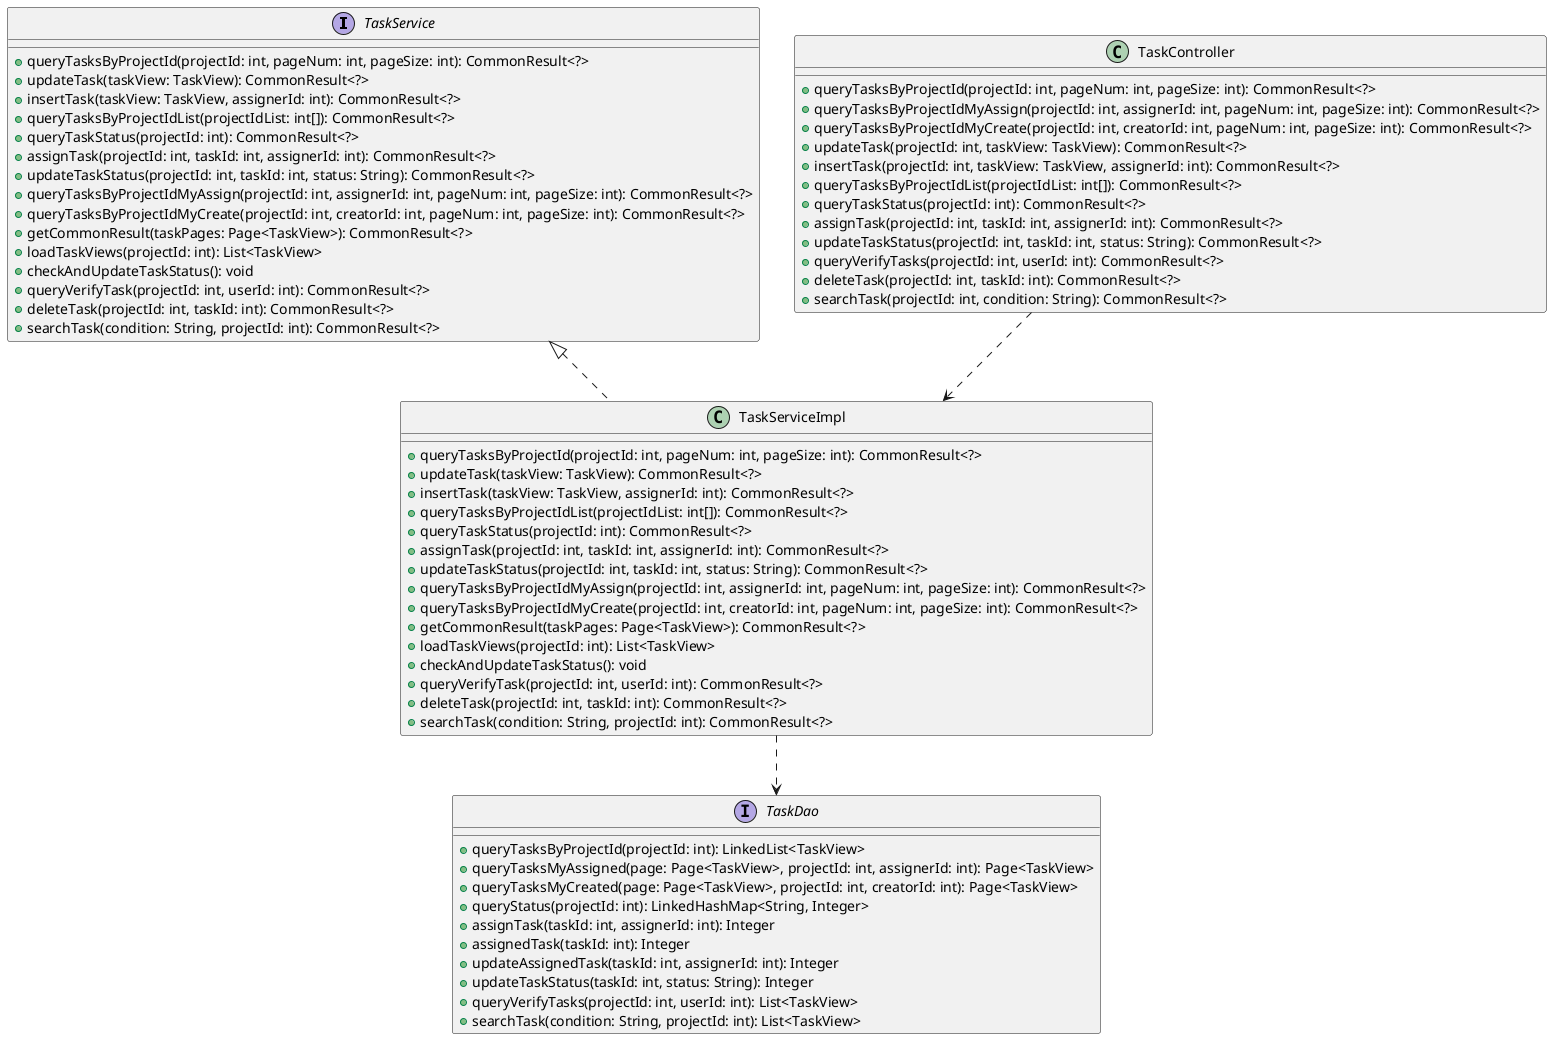 @startuml
'https://plantuml.com/class-diagram

    interface TaskService {
        + queryTasksByProjectId(projectId: int, pageNum: int, pageSize: int): CommonResult<?>
        + updateTask(taskView: TaskView): CommonResult<?>
        + insertTask(taskView: TaskView, assignerId: int): CommonResult<?>
        + queryTasksByProjectIdList(projectIdList: int[]): CommonResult<?>
        + queryTaskStatus(projectId: int): CommonResult<?>
        + assignTask(projectId: int, taskId: int, assignerId: int): CommonResult<?>
        + updateTaskStatus(projectId: int, taskId: int, status: String): CommonResult<?>
        + queryTasksByProjectIdMyAssign(projectId: int, assignerId: int, pageNum: int, pageSize: int): CommonResult<?>
        + queryTasksByProjectIdMyCreate(projectId: int, creatorId: int, pageNum: int, pageSize: int): CommonResult<?>
        + getCommonResult(taskPages: Page<TaskView>): CommonResult<?>
        + loadTaskViews(projectId: int): List<TaskView>
        + checkAndUpdateTaskStatus(): void
        + queryVerifyTask(projectId: int, userId: int): CommonResult<?>
        + deleteTask(projectId: int, taskId: int): CommonResult<?>
        + searchTask(condition: String, projectId: int): CommonResult<?>
    }

    class TaskServiceImpl implements TaskService{
        + queryTasksByProjectId(projectId: int, pageNum: int, pageSize: int): CommonResult<?>
        + updateTask(taskView: TaskView): CommonResult<?>
        + insertTask(taskView: TaskView, assignerId: int): CommonResult<?>
        + queryTasksByProjectIdList(projectIdList: int[]): CommonResult<?>
        + queryTaskStatus(projectId: int): CommonResult<?>
        + assignTask(projectId: int, taskId: int, assignerId: int): CommonResult<?>
        + updateTaskStatus(projectId: int, taskId: int, status: String): CommonResult<?>
        + queryTasksByProjectIdMyAssign(projectId: int, assignerId: int, pageNum: int, pageSize: int): CommonResult<?>
        + queryTasksByProjectIdMyCreate(projectId: int, creatorId: int, pageNum: int, pageSize: int): CommonResult<?>
        + getCommonResult(taskPages: Page<TaskView>): CommonResult<?>
        + loadTaskViews(projectId: int): List<TaskView>
        + checkAndUpdateTaskStatus(): void
        + queryVerifyTask(projectId: int, userId: int): CommonResult<?>
        + deleteTask(projectId: int, taskId: int): CommonResult<?>
        + searchTask(condition: String, projectId: int): CommonResult<?>
    }
    class TaskController {
            + queryTasksByProjectId(projectId: int, pageNum: int, pageSize: int): CommonResult<?>
            + queryTasksByProjectIdMyAssign(projectId: int, assignerId: int, pageNum: int, pageSize: int): CommonResult<?>
            + queryTasksByProjectIdMyCreate(projectId: int, creatorId: int, pageNum: int, pageSize: int): CommonResult<?>
            + updateTask(projectId: int, taskView: TaskView): CommonResult<?>
            + insertTask(projectId: int, taskView: TaskView, assignerId: int): CommonResult<?>
            + queryTasksByProjectIdList(projectIdList: int[]): CommonResult<?>
            + queryTaskStatus(projectId: int): CommonResult<?>
            + assignTask(projectId: int, taskId: int, assignerId: int): CommonResult<?>
            + updateTaskStatus(projectId: int, taskId: int, status: String): CommonResult<?>
            + queryVerifyTasks(projectId: int, userId: int): CommonResult<?>
            + deleteTask(projectId: int, taskId: int): CommonResult<?>
            + searchTask(projectId: int, condition: String): CommonResult<?>
        }
         interface TaskDao {
                + queryTasksByProjectId(projectId: int): LinkedList<TaskView>
                + queryTasksMyAssigned(page: Page<TaskView>, projectId: int, assignerId: int): Page<TaskView>
                + queryTasksMyCreated(page: Page<TaskView>, projectId: int, creatorId: int): Page<TaskView>
                + queryStatus(projectId: int): LinkedHashMap<String, Integer>
                + assignTask(taskId: int, assignerId: int): Integer
                + assignedTask(taskId: int): Integer
                + updateAssignedTask(taskId: int, assignerId: int): Integer
                + updateTaskStatus(taskId: int, status: String): Integer
                + queryVerifyTasks(projectId: int, userId: int): List<TaskView>
                + searchTask(condition: String, projectId: int): List<TaskView>
            }
TaskController ..>TaskServiceImpl
TaskServiceImpl ..>TaskDao
@enduml
